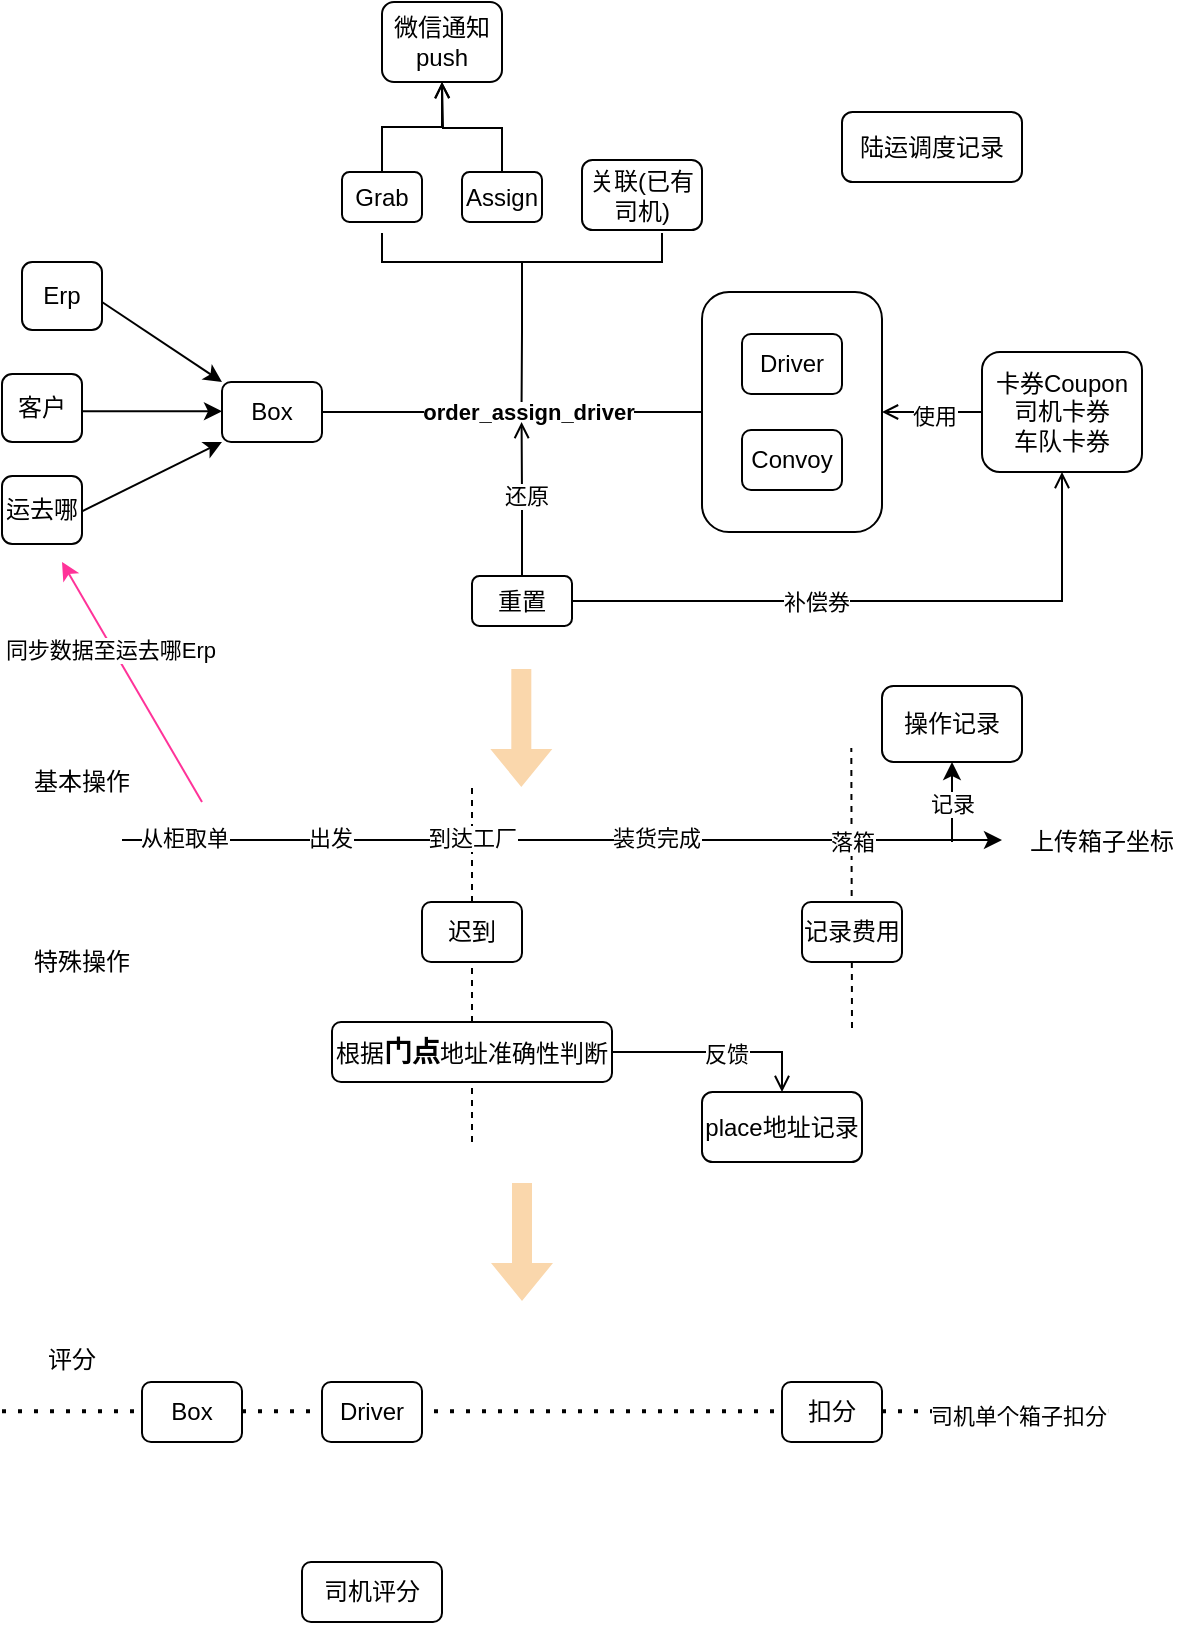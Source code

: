 <mxfile version="14.2.5" type="github">
  <diagram id="6a731a19-8d31-9384-78a2-239565b7b9f0" name="Page-1">
    <mxGraphModel dx="1130" dy="622" grid="1" gridSize="10" guides="1" tooltips="1" connect="1" arrows="1" fold="1" page="1" pageScale="1" pageWidth="1169" pageHeight="827" background="#ffffff" math="0" shadow="0">
      <root>
        <mxCell id="0" />
        <mxCell id="1" parent="0" />
        <mxCell id="d0uEoVW-U5WtOEtZE68D-1613" value="" style="endArrow=none;dashed=1;html=1;dashPattern=1 3;strokeWidth=2;" parent="1" edge="1">
          <mxGeometry width="50" height="50" relative="1" as="geometry">
            <mxPoint x="30" y="864.66" as="sourcePoint" />
            <mxPoint x="583.065" y="864.66" as="targetPoint" />
          </mxGeometry>
        </mxCell>
        <mxCell id="d0uEoVW-U5WtOEtZE68D-1614" value="司机单个箱子扣分" style="edgeLabel;html=1;align=center;verticalAlign=middle;resizable=0;points=[];" parent="d0uEoVW-U5WtOEtZE68D-1613" vertex="1" connectable="0">
          <mxGeometry x="0.836" y="-2" relative="1" as="geometry">
            <mxPoint as="offset" />
          </mxGeometry>
        </mxCell>
        <mxCell id="d0uEoVW-U5WtOEtZE68D-1603" value="" style="endArrow=none;html=1;dashed=1;" parent="1" edge="1">
          <mxGeometry width="50" height="50" relative="1" as="geometry">
            <mxPoint x="455" y="673" as="sourcePoint" />
            <mxPoint x="454.66" y="533" as="targetPoint" />
          </mxGeometry>
        </mxCell>
        <mxCell id="d0uEoVW-U5WtOEtZE68D-1594" value="" style="endArrow=none;html=1;dashed=1;" parent="1" edge="1">
          <mxGeometry width="50" height="50" relative="1" as="geometry">
            <mxPoint x="265" y="730" as="sourcePoint" />
            <mxPoint x="265" y="550" as="targetPoint" />
          </mxGeometry>
        </mxCell>
        <mxCell id="d0uEoVW-U5WtOEtZE68D-1557" style="edgeStyle=orthogonalEdgeStyle;rounded=0;orthogonalLoop=1;jettySize=auto;html=1;exitX=1;exitY=0.5;exitDx=0;exitDy=0;entryX=0;entryY=0.5;entryDx=0;entryDy=0;endArrow=none;endFill=0;" parent="1" source="d0uEoVW-U5WtOEtZE68D-1542" target="d0uEoVW-U5WtOEtZE68D-1555" edge="1">
          <mxGeometry relative="1" as="geometry" />
        </mxCell>
        <mxCell id="d0uEoVW-U5WtOEtZE68D-1558" value="order_assign_driver" style="edgeLabel;html=1;align=center;verticalAlign=middle;resizable=0;points=[];fontStyle=1" parent="d0uEoVW-U5WtOEtZE68D-1557" vertex="1" connectable="0">
          <mxGeometry x="0.085" relative="1" as="geometry">
            <mxPoint as="offset" />
          </mxGeometry>
        </mxCell>
        <mxCell id="d0uEoVW-U5WtOEtZE68D-1542" value="Box" style="rounded=1;whiteSpace=wrap;html=1;align=center;" parent="1" vertex="1">
          <mxGeometry x="140" y="350" width="50" height="30" as="geometry" />
        </mxCell>
        <mxCell id="d0uEoVW-U5WtOEtZE68D-1544" value="" style="endArrow=classic;html=1;" parent="1" edge="1">
          <mxGeometry width="50" height="50" relative="1" as="geometry">
            <mxPoint x="70" y="364.66" as="sourcePoint" />
            <mxPoint x="140" y="364.66" as="targetPoint" />
          </mxGeometry>
        </mxCell>
        <mxCell id="d0uEoVW-U5WtOEtZE68D-1546" value="" style="endArrow=classic;html=1;" parent="1" edge="1">
          <mxGeometry width="50" height="50" relative="1" as="geometry">
            <mxPoint x="80" y="310" as="sourcePoint" />
            <mxPoint x="140" y="350" as="targetPoint" />
          </mxGeometry>
        </mxCell>
        <mxCell id="d0uEoVW-U5WtOEtZE68D-1548" value="" style="endArrow=classic;html=1;" parent="1" edge="1">
          <mxGeometry width="50" height="50" relative="1" as="geometry">
            <mxPoint x="70" y="414.66" as="sourcePoint" />
            <mxPoint x="140" y="380" as="targetPoint" />
          </mxGeometry>
        </mxCell>
        <mxCell id="d0uEoVW-U5WtOEtZE68D-1556" value="" style="group" parent="1" vertex="1" connectable="0">
          <mxGeometry x="380" y="305" width="90" height="120" as="geometry" />
        </mxCell>
        <mxCell id="d0uEoVW-U5WtOEtZE68D-1555" value="" style="rounded=1;whiteSpace=wrap;html=1;align=center;fillColor=none;" parent="d0uEoVW-U5WtOEtZE68D-1556" vertex="1">
          <mxGeometry width="90" height="120" as="geometry" />
        </mxCell>
        <mxCell id="d0uEoVW-U5WtOEtZE68D-1553" value="Driver" style="rounded=1;whiteSpace=wrap;html=1;align=center;" parent="d0uEoVW-U5WtOEtZE68D-1556" vertex="1">
          <mxGeometry x="20" y="21" width="50" height="30" as="geometry" />
        </mxCell>
        <mxCell id="d0uEoVW-U5WtOEtZE68D-1554" value="Convoy" style="rounded=1;whiteSpace=wrap;html=1;align=center;" parent="d0uEoVW-U5WtOEtZE68D-1556" vertex="1">
          <mxGeometry x="20" y="69" width="50" height="30" as="geometry" />
        </mxCell>
        <mxCell id="d0uEoVW-U5WtOEtZE68D-1574" style="edgeStyle=orthogonalEdgeStyle;rounded=0;orthogonalLoop=1;jettySize=auto;html=1;exitX=0.5;exitY=0;exitDx=0;exitDy=0;entryX=0.5;entryY=1;entryDx=0;entryDy=0;endArrow=open;endFill=0;" parent="1" source="d0uEoVW-U5WtOEtZE68D-1559" target="d0uEoVW-U5WtOEtZE68D-1573" edge="1">
          <mxGeometry relative="1" as="geometry" />
        </mxCell>
        <mxCell id="d0uEoVW-U5WtOEtZE68D-1559" value="Grab" style="rounded=1;whiteSpace=wrap;html=1;align=center;" parent="1" vertex="1">
          <mxGeometry x="200" y="245" width="40" height="25" as="geometry" />
        </mxCell>
        <mxCell id="d0uEoVW-U5WtOEtZE68D-1575" style="edgeStyle=orthogonalEdgeStyle;rounded=0;orthogonalLoop=1;jettySize=auto;html=1;exitX=0.5;exitY=0;exitDx=0;exitDy=0;endArrow=open;endFill=0;" parent="1" source="d0uEoVW-U5WtOEtZE68D-1560" edge="1">
          <mxGeometry relative="1" as="geometry">
            <mxPoint x="250" y="200" as="targetPoint" />
          </mxGeometry>
        </mxCell>
        <mxCell id="d0uEoVW-U5WtOEtZE68D-1560" value="Assign" style="rounded=1;whiteSpace=wrap;html=1;align=center;" parent="1" vertex="1">
          <mxGeometry x="260" y="245" width="40" height="25" as="geometry" />
        </mxCell>
        <mxCell id="d0uEoVW-U5WtOEtZE68D-1561" value="关联(已有司机)" style="rounded=1;whiteSpace=wrap;html=1;align=center;" parent="1" vertex="1">
          <mxGeometry x="320" y="239" width="60" height="35" as="geometry" />
        </mxCell>
        <mxCell id="d0uEoVW-U5WtOEtZE68D-1564" style="edgeStyle=orthogonalEdgeStyle;rounded=0;orthogonalLoop=1;jettySize=auto;html=1;exitX=0.5;exitY=1;exitDx=0;exitDy=0;endArrow=none;endFill=0;" parent="1" source="d0uEoVW-U5WtOEtZE68D-1563" edge="1">
          <mxGeometry relative="1" as="geometry">
            <mxPoint x="289.793" y="360" as="targetPoint" />
          </mxGeometry>
        </mxCell>
        <mxCell id="d0uEoVW-U5WtOEtZE68D-1563" value="" style="shape=partialRectangle;whiteSpace=wrap;html=1;bottom=1;right=1;left=1;top=0;fillColor=none;routingCenterX=-0.5;align=center;" parent="1" vertex="1">
          <mxGeometry x="220" y="276" width="140" height="14" as="geometry" />
        </mxCell>
        <mxCell id="d0uEoVW-U5WtOEtZE68D-1566" style="edgeStyle=orthogonalEdgeStyle;rounded=0;orthogonalLoop=1;jettySize=auto;html=1;exitX=0;exitY=0.5;exitDx=0;exitDy=0;entryX=1;entryY=0.5;entryDx=0;entryDy=0;endArrow=open;endFill=0;" parent="1" source="d0uEoVW-U5WtOEtZE68D-1565" target="d0uEoVW-U5WtOEtZE68D-1555" edge="1">
          <mxGeometry relative="1" as="geometry" />
        </mxCell>
        <mxCell id="d0uEoVW-U5WtOEtZE68D-1567" value="使用" style="edgeLabel;html=1;align=center;verticalAlign=middle;resizable=0;points=[];" parent="d0uEoVW-U5WtOEtZE68D-1566" vertex="1" connectable="0">
          <mxGeometry x="-0.04" y="2" relative="1" as="geometry">
            <mxPoint as="offset" />
          </mxGeometry>
        </mxCell>
        <mxCell id="d0uEoVW-U5WtOEtZE68D-1565" value="卡券Coupon&lt;br&gt;司机卡券&lt;br&gt;车队卡券" style="rounded=1;whiteSpace=wrap;html=1;align=center;" parent="1" vertex="1">
          <mxGeometry x="520" y="335" width="80" height="60" as="geometry" />
        </mxCell>
        <mxCell id="d0uEoVW-U5WtOEtZE68D-1569" style="edgeStyle=orthogonalEdgeStyle;rounded=0;orthogonalLoop=1;jettySize=auto;html=1;exitX=0.5;exitY=0;exitDx=0;exitDy=0;endArrow=open;endFill=0;" parent="1" source="d0uEoVW-U5WtOEtZE68D-1568" edge="1">
          <mxGeometry relative="1" as="geometry">
            <mxPoint x="289.793" y="370" as="targetPoint" />
          </mxGeometry>
        </mxCell>
        <mxCell id="d0uEoVW-U5WtOEtZE68D-1572" value="还原" style="edgeLabel;html=1;align=center;verticalAlign=middle;resizable=0;points=[];" parent="d0uEoVW-U5WtOEtZE68D-1569" vertex="1" connectable="0">
          <mxGeometry x="0.066" y="-1" relative="1" as="geometry">
            <mxPoint as="offset" />
          </mxGeometry>
        </mxCell>
        <mxCell id="d0uEoVW-U5WtOEtZE68D-1570" style="edgeStyle=orthogonalEdgeStyle;rounded=0;orthogonalLoop=1;jettySize=auto;html=1;exitX=1;exitY=0.5;exitDx=0;exitDy=0;entryX=0.5;entryY=1;entryDx=0;entryDy=0;endArrow=open;endFill=0;" parent="1" source="d0uEoVW-U5WtOEtZE68D-1568" target="d0uEoVW-U5WtOEtZE68D-1565" edge="1">
          <mxGeometry relative="1" as="geometry" />
        </mxCell>
        <mxCell id="d0uEoVW-U5WtOEtZE68D-1571" value="补偿券" style="edgeLabel;html=1;align=center;verticalAlign=middle;resizable=0;points=[];" parent="d0uEoVW-U5WtOEtZE68D-1570" vertex="1" connectable="0">
          <mxGeometry x="-0.216" relative="1" as="geometry">
            <mxPoint as="offset" />
          </mxGeometry>
        </mxCell>
        <mxCell id="d0uEoVW-U5WtOEtZE68D-1568" value="重置" style="rounded=1;whiteSpace=wrap;html=1;align=center;" parent="1" vertex="1">
          <mxGeometry x="265" y="447" width="50" height="25" as="geometry" />
        </mxCell>
        <mxCell id="d0uEoVW-U5WtOEtZE68D-1573" value="微信通知&lt;br&gt;push" style="rounded=1;whiteSpace=wrap;html=1;align=center;" parent="1" vertex="1">
          <mxGeometry x="220" y="160" width="60" height="40" as="geometry" />
        </mxCell>
        <mxCell id="d0uEoVW-U5WtOEtZE68D-1577" value="Erp" style="rounded=1;whiteSpace=wrap;html=1;align=center;" parent="1" vertex="1">
          <mxGeometry x="40" y="290" width="40" height="34" as="geometry" />
        </mxCell>
        <mxCell id="d0uEoVW-U5WtOEtZE68D-1578" value="客户" style="rounded=1;whiteSpace=wrap;html=1;align=center;" parent="1" vertex="1">
          <mxGeometry x="30" y="346" width="40" height="34" as="geometry" />
        </mxCell>
        <mxCell id="d0uEoVW-U5WtOEtZE68D-1579" value="运去哪" style="rounded=1;whiteSpace=wrap;html=1;align=center;" parent="1" vertex="1">
          <mxGeometry x="30" y="397" width="40" height="34" as="geometry" />
        </mxCell>
        <mxCell id="d0uEoVW-U5WtOEtZE68D-1580" value="" style="shape=flexArrow;endArrow=classic;html=1;fillColor=#fad7ac;strokeColor=none;" parent="1" edge="1">
          <mxGeometry width="50" height="50" relative="1" as="geometry">
            <mxPoint x="289.66" y="493" as="sourcePoint" />
            <mxPoint x="289.66" y="553" as="targetPoint" />
          </mxGeometry>
        </mxCell>
        <mxCell id="d0uEoVW-U5WtOEtZE68D-1581" value="" style="endArrow=classic;html=1;" parent="1" edge="1">
          <mxGeometry width="50" height="50" relative="1" as="geometry">
            <mxPoint x="90" y="579" as="sourcePoint" />
            <mxPoint x="530" y="579" as="targetPoint" />
          </mxGeometry>
        </mxCell>
        <mxCell id="d0uEoVW-U5WtOEtZE68D-1586" value="从柜取单" style="edgeLabel;html=1;align=center;verticalAlign=middle;resizable=0;points=[];" parent="d0uEoVW-U5WtOEtZE68D-1581" vertex="1" connectable="0">
          <mxGeometry x="-0.858" y="1" relative="1" as="geometry">
            <mxPoint as="offset" />
          </mxGeometry>
        </mxCell>
        <mxCell id="d0uEoVW-U5WtOEtZE68D-1587" value="出发" style="edgeLabel;html=1;align=center;verticalAlign=middle;resizable=0;points=[];" parent="d0uEoVW-U5WtOEtZE68D-1581" vertex="1" connectable="0">
          <mxGeometry x="-0.528" y="1" relative="1" as="geometry">
            <mxPoint as="offset" />
          </mxGeometry>
        </mxCell>
        <mxCell id="d0uEoVW-U5WtOEtZE68D-1588" value="到达工厂" style="edgeLabel;html=1;align=center;verticalAlign=middle;resizable=0;points=[];" parent="d0uEoVW-U5WtOEtZE68D-1581" vertex="1" connectable="0">
          <mxGeometry x="-0.206" y="1" relative="1" as="geometry">
            <mxPoint as="offset" />
          </mxGeometry>
        </mxCell>
        <mxCell id="d0uEoVW-U5WtOEtZE68D-1589" value="装货完成" style="edgeLabel;html=1;align=center;verticalAlign=middle;resizable=0;points=[];" parent="d0uEoVW-U5WtOEtZE68D-1581" vertex="1" connectable="0">
          <mxGeometry x="0.211" y="1" relative="1" as="geometry">
            <mxPoint as="offset" />
          </mxGeometry>
        </mxCell>
        <mxCell id="d0uEoVW-U5WtOEtZE68D-1590" value="落箱" style="edgeLabel;html=1;align=center;verticalAlign=middle;resizable=0;points=[];" parent="d0uEoVW-U5WtOEtZE68D-1581" vertex="1" connectable="0">
          <mxGeometry x="0.656" y="-1" relative="1" as="geometry">
            <mxPoint as="offset" />
          </mxGeometry>
        </mxCell>
        <mxCell id="d0uEoVW-U5WtOEtZE68D-1582" value="基本操作" style="text;html=1;strokeColor=none;fillColor=none;align=center;verticalAlign=middle;whiteSpace=wrap;rounded=0;" parent="1" vertex="1">
          <mxGeometry x="40" y="540" width="60" height="20" as="geometry" />
        </mxCell>
        <mxCell id="d0uEoVW-U5WtOEtZE68D-1591" value="迟到" style="rounded=1;whiteSpace=wrap;html=1;align=center;" parent="1" vertex="1">
          <mxGeometry x="240" y="610" width="50" height="30" as="geometry" />
        </mxCell>
        <mxCell id="d0uEoVW-U5WtOEtZE68D-1617" style="edgeStyle=orthogonalEdgeStyle;rounded=0;orthogonalLoop=1;jettySize=auto;html=1;exitX=1;exitY=0.5;exitDx=0;exitDy=0;entryX=0.5;entryY=0;entryDx=0;entryDy=0;endArrow=open;endFill=0;" parent="1" source="d0uEoVW-U5WtOEtZE68D-1592" target="d0uEoVW-U5WtOEtZE68D-1599" edge="1">
          <mxGeometry relative="1" as="geometry" />
        </mxCell>
        <mxCell id="d0uEoVW-U5WtOEtZE68D-1618" value="反馈" style="edgeLabel;html=1;align=center;verticalAlign=middle;resizable=0;points=[];" parent="d0uEoVW-U5WtOEtZE68D-1617" vertex="1" connectable="0">
          <mxGeometry x="0.073" y="-1" relative="1" as="geometry">
            <mxPoint as="offset" />
          </mxGeometry>
        </mxCell>
        <mxCell id="d0uEoVW-U5WtOEtZE68D-1592" value="根据&lt;b&gt;&lt;font style=&quot;font-size: 14px&quot;&gt;门点&lt;/font&gt;&lt;/b&gt;地址准确性判断" style="rounded=1;whiteSpace=wrap;html=1;align=center;" parent="1" vertex="1">
          <mxGeometry x="195" y="670" width="140" height="30" as="geometry" />
        </mxCell>
        <mxCell id="d0uEoVW-U5WtOEtZE68D-1595" value="记录费用" style="rounded=1;whiteSpace=wrap;html=1;align=center;" parent="1" vertex="1">
          <mxGeometry x="430" y="610" width="50" height="30" as="geometry" />
        </mxCell>
        <mxCell id="d0uEoVW-U5WtOEtZE68D-1596" value="特殊操作" style="text;html=1;strokeColor=none;fillColor=none;align=center;verticalAlign=middle;whiteSpace=wrap;rounded=0;" parent="1" vertex="1">
          <mxGeometry x="40" y="630" width="60" height="20" as="geometry" />
        </mxCell>
        <mxCell id="d0uEoVW-U5WtOEtZE68D-1597" value="操作记录" style="rounded=1;whiteSpace=wrap;html=1;align=center;" parent="1" vertex="1">
          <mxGeometry x="470" y="502" width="70" height="38" as="geometry" />
        </mxCell>
        <mxCell id="d0uEoVW-U5WtOEtZE68D-1598" value="" style="endArrow=classic;html=1;" parent="1" edge="1">
          <mxGeometry width="50" height="50" relative="1" as="geometry">
            <mxPoint x="505" y="580" as="sourcePoint" />
            <mxPoint x="505" y="540" as="targetPoint" />
          </mxGeometry>
        </mxCell>
        <mxCell id="d0uEoVW-U5WtOEtZE68D-1602" value="记录" style="edgeLabel;html=1;align=center;verticalAlign=middle;resizable=0;points=[];" parent="d0uEoVW-U5WtOEtZE68D-1598" vertex="1" connectable="0">
          <mxGeometry x="-0.025" relative="1" as="geometry">
            <mxPoint as="offset" />
          </mxGeometry>
        </mxCell>
        <mxCell id="d0uEoVW-U5WtOEtZE68D-1599" value="place地址记录" style="rounded=1;whiteSpace=wrap;html=1;align=center;" parent="1" vertex="1">
          <mxGeometry x="380" y="705" width="80" height="35" as="geometry" />
        </mxCell>
        <mxCell id="d0uEoVW-U5WtOEtZE68D-1604" value="" style="shape=flexArrow;endArrow=classic;html=1;fillColor=#fad7ac;strokeColor=none;" parent="1" edge="1">
          <mxGeometry width="50" height="50" relative="1" as="geometry">
            <mxPoint x="290.0" y="750.0" as="sourcePoint" />
            <mxPoint x="290.0" y="810.0" as="targetPoint" />
          </mxGeometry>
        </mxCell>
        <mxCell id="d0uEoVW-U5WtOEtZE68D-1605" value="评分" style="text;html=1;strokeColor=none;fillColor=none;align=center;verticalAlign=middle;whiteSpace=wrap;rounded=0;" parent="1" vertex="1">
          <mxGeometry x="40" y="827" width="50" height="23" as="geometry" />
        </mxCell>
        <mxCell id="d0uEoVW-U5WtOEtZE68D-1608" value="" style="endArrow=classic;html=1;strokeColor=#FF3399;" parent="1" edge="1">
          <mxGeometry width="50" height="50" relative="1" as="geometry">
            <mxPoint x="130" y="560" as="sourcePoint" />
            <mxPoint x="60" y="440" as="targetPoint" />
          </mxGeometry>
        </mxCell>
        <mxCell id="d0uEoVW-U5WtOEtZE68D-1609" value="同步数据至运去哪Erp" style="edgeLabel;html=1;align=center;verticalAlign=middle;resizable=0;points=[];" parent="d0uEoVW-U5WtOEtZE68D-1608" vertex="1" connectable="0">
          <mxGeometry x="0.284" y="2" relative="1" as="geometry">
            <mxPoint as="offset" />
          </mxGeometry>
        </mxCell>
        <mxCell id="d0uEoVW-U5WtOEtZE68D-1610" value="Box" style="rounded=1;whiteSpace=wrap;html=1;align=center;" parent="1" vertex="1">
          <mxGeometry x="100" y="850" width="50" height="30" as="geometry" />
        </mxCell>
        <mxCell id="d0uEoVW-U5WtOEtZE68D-1611" value="Driver" style="rounded=1;whiteSpace=wrap;html=1;align=center;" parent="1" vertex="1">
          <mxGeometry x="190" y="850" width="50" height="30" as="geometry" />
        </mxCell>
        <mxCell id="d0uEoVW-U5WtOEtZE68D-1612" value="扣分" style="rounded=1;whiteSpace=wrap;html=1;align=center;" parent="1" vertex="1">
          <mxGeometry x="420" y="850" width="50" height="30" as="geometry" />
        </mxCell>
        <mxCell id="d0uEoVW-U5WtOEtZE68D-1615" value="司机评分" style="rounded=1;whiteSpace=wrap;html=1;align=center;" parent="1" vertex="1">
          <mxGeometry x="180" y="940" width="70" height="30" as="geometry" />
        </mxCell>
        <mxCell id="RTN78mNXonh_DTe8gEtp-1" value="陆运调度记录" style="rounded=1;whiteSpace=wrap;html=1;" vertex="1" parent="1">
          <mxGeometry x="450" y="215" width="90" height="35" as="geometry" />
        </mxCell>
        <mxCell id="RTN78mNXonh_DTe8gEtp-2" value="上传箱子坐标" style="text;html=1;strokeColor=none;fillColor=none;align=center;verticalAlign=middle;whiteSpace=wrap;rounded=0;" vertex="1" parent="1">
          <mxGeometry x="540" y="570" width="80" height="20" as="geometry" />
        </mxCell>
      </root>
    </mxGraphModel>
  </diagram>
</mxfile>
